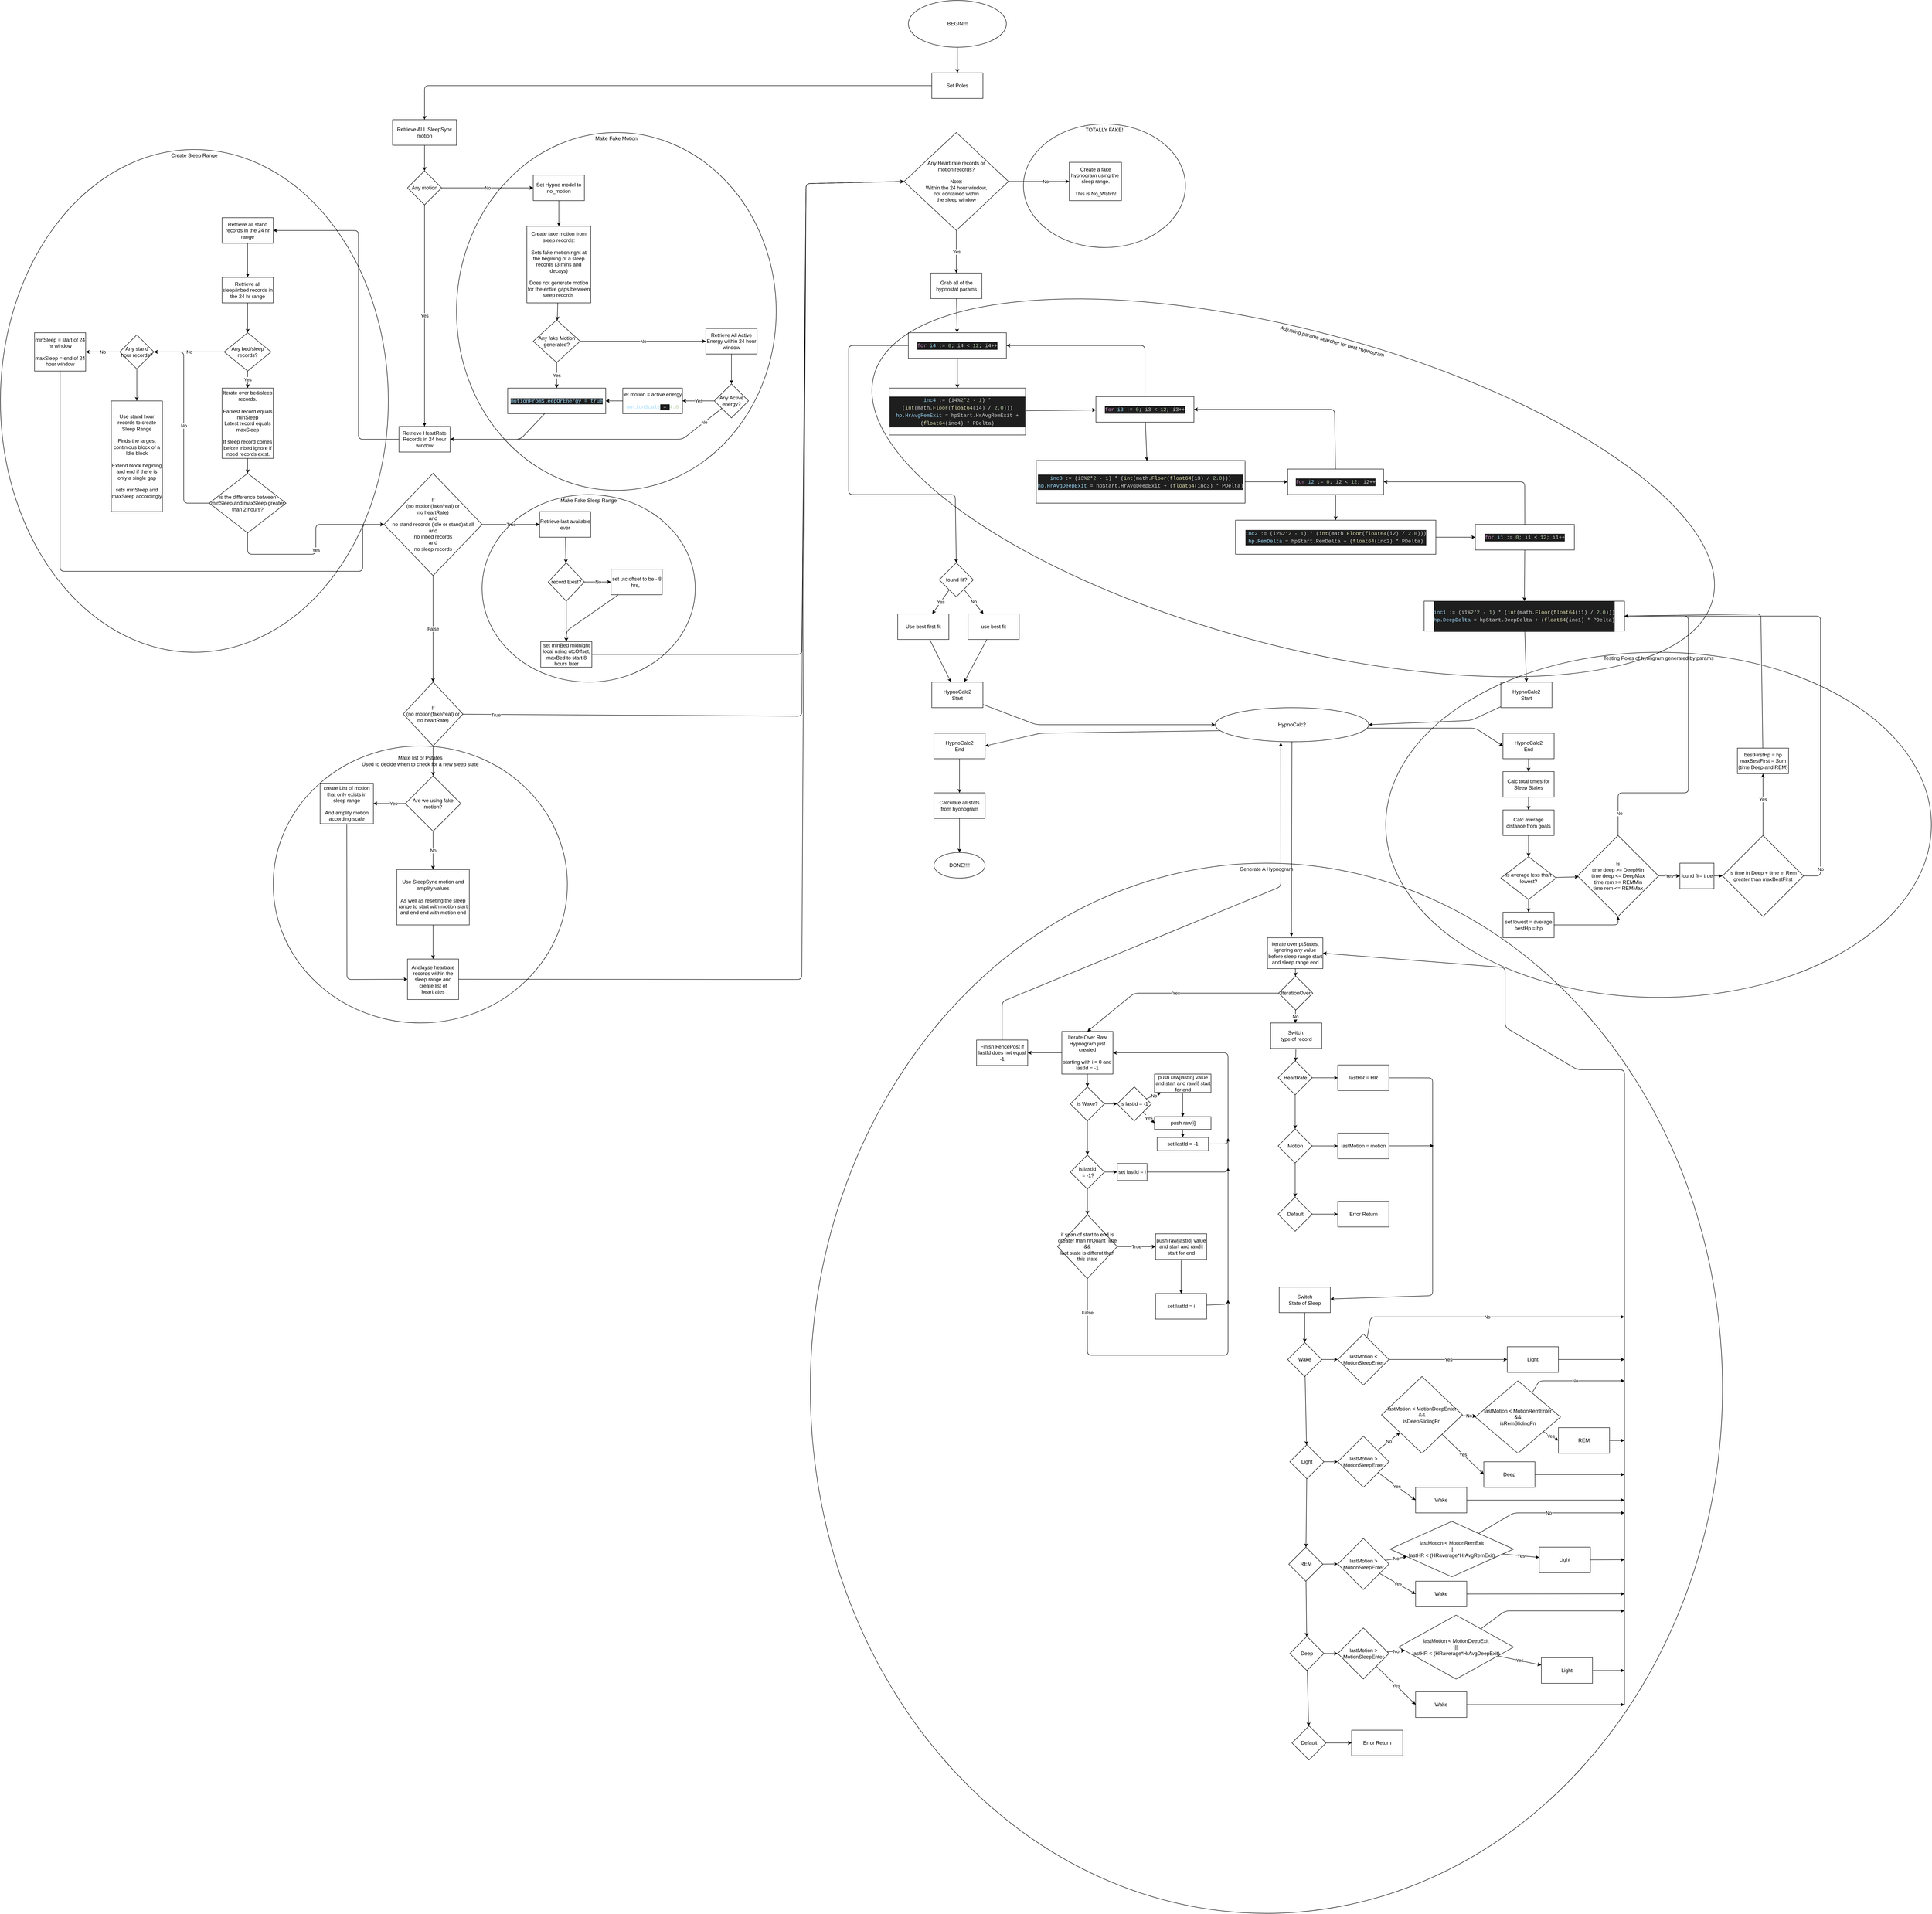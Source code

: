<mxfile>
    <diagram id="wJdvFxLL_oxtADGC-U4-" name="Page-1">
        <mxGraphModel dx="4162" dy="2543" grid="1" gridSize="10" guides="1" tooltips="1" connect="1" arrows="1" fold="1" page="1" pageScale="1" pageWidth="850" pageHeight="1100" math="0" shadow="0">
            <root>
                <mxCell id="0"/>
                <mxCell id="1" parent="0"/>
                <mxCell id="4" value="" style="edgeStyle=none;html=1;" parent="1" source="2" target="3" edge="1">
                    <mxGeometry relative="1" as="geometry"/>
                </mxCell>
                <mxCell id="2" value="Retrieve ALL SleepSync motion" style="whiteSpace=wrap;html=1;" parent="1" vertex="1">
                    <mxGeometry x="90" y="90" width="150" height="60" as="geometry"/>
                </mxCell>
                <mxCell id="6" value="No" style="edgeStyle=none;html=1;exitX=1;exitY=0.5;exitDx=0;exitDy=0;" parent="1" source="3" target="5" edge="1">
                    <mxGeometry relative="1" as="geometry">
                        <mxPoint x="260" y="250" as="sourcePoint"/>
                    </mxGeometry>
                </mxCell>
                <mxCell id="36" value="Yes" style="edgeStyle=none;html=1;" parent="1" source="3" target="35" edge="1">
                    <mxGeometry relative="1" as="geometry"/>
                </mxCell>
                <mxCell id="3" value="Any motion" style="rhombus;whiteSpace=wrap;html=1;" parent="1" vertex="1">
                    <mxGeometry x="125" y="210" width="80" height="80" as="geometry"/>
                </mxCell>
                <mxCell id="8" value="" style="edgeStyle=none;html=1;" parent="1" source="5" target="7" edge="1">
                    <mxGeometry relative="1" as="geometry"/>
                </mxCell>
                <mxCell id="5" value="Set Hypno model to no_motion" style="whiteSpace=wrap;html=1;" parent="1" vertex="1">
                    <mxGeometry x="420" y="220" width="120" height="60" as="geometry"/>
                </mxCell>
                <mxCell id="12" value="" style="edgeStyle=none;html=1;" parent="1" source="7" target="11" edge="1">
                    <mxGeometry relative="1" as="geometry"/>
                </mxCell>
                <mxCell id="7" value="Create fake motion from sleep records:&lt;br&gt;&lt;br&gt;Sets fake motion right at the begining of a sleep records (3 mins and decays)&lt;br&gt;&lt;br&gt;Does not generate motion for the entire gaps between sleep records&amp;nbsp;" style="whiteSpace=wrap;html=1;" parent="1" vertex="1">
                    <mxGeometry x="405" y="340" width="150" height="180" as="geometry"/>
                </mxCell>
                <mxCell id="14" value="Yes" style="edgeStyle=none;html=1;" parent="1" source="11" target="13" edge="1">
                    <mxGeometry relative="1" as="geometry"/>
                </mxCell>
                <mxCell id="21" value="No" style="edgeStyle=none;html=1;" parent="1" source="11" target="20" edge="1">
                    <mxGeometry relative="1" as="geometry"/>
                </mxCell>
                <mxCell id="11" value="Any fake Motion generated?" style="rhombus;whiteSpace=wrap;html=1;" parent="1" vertex="1">
                    <mxGeometry x="420" y="560" width="110" height="100" as="geometry"/>
                </mxCell>
                <mxCell id="19" value="" style="edgeStyle=none;html=1;entryX=1;entryY=0.5;entryDx=0;entryDy=0;" parent="1" source="13" target="35" edge="1">
                    <mxGeometry relative="1" as="geometry">
                        <mxPoint x="405" y="820" as="targetPoint"/>
                        <Array as="points">
                            <mxPoint x="390" y="840"/>
                        </Array>
                    </mxGeometry>
                </mxCell>
                <mxCell id="13" value="&lt;span style=&quot;color: rgb(156 , 220 , 254) ; background-color: rgb(30 , 30 , 30) ; font-family: &amp;#34;menlo&amp;#34; , &amp;#34;monaco&amp;#34; , &amp;#34;courier new&amp;#34; , monospace&quot;&gt;motionFromSleepOrEnergy = true&lt;/span&gt;" style="whiteSpace=wrap;html=1;" parent="1" vertex="1">
                    <mxGeometry x="360" y="720" width="230" height="60" as="geometry"/>
                </mxCell>
                <mxCell id="26" value="" style="edgeStyle=none;html=1;" parent="1" source="20" target="25" edge="1">
                    <mxGeometry relative="1" as="geometry"/>
                </mxCell>
                <mxCell id="20" value="Retrieve All Active Energy within 24 hour window" style="whiteSpace=wrap;html=1;" parent="1" vertex="1">
                    <mxGeometry x="825" y="580" width="120" height="60" as="geometry"/>
                </mxCell>
                <mxCell id="28" value="Yes" style="edgeStyle=none;html=1;entryX=1;entryY=0.5;entryDx=0;entryDy=0;" parent="1" source="25" target="386" edge="1">
                    <mxGeometry relative="1" as="geometry">
                        <mxPoint x="755" y="750" as="targetPoint"/>
                    </mxGeometry>
                </mxCell>
                <mxCell id="34" value="No" style="edgeStyle=none;html=1;entryX=1;entryY=0.5;entryDx=0;entryDy=0;" parent="1" source="25" target="35" edge="1">
                    <mxGeometry x="-0.841" relative="1" as="geometry">
                        <mxPoint x="270" y="870" as="targetPoint"/>
                        <Array as="points">
                            <mxPoint x="770" y="840"/>
                        </Array>
                        <mxPoint as="offset"/>
                    </mxGeometry>
                </mxCell>
                <mxCell id="25" value="Any Active energy?" style="rhombus;whiteSpace=wrap;html=1;" parent="1" vertex="1">
                    <mxGeometry x="845" y="710" width="80" height="80" as="geometry"/>
                </mxCell>
                <mxCell id="30" value="" style="edgeStyle=none;html=1;entryX=1;entryY=0.5;entryDx=0;entryDy=0;exitX=0;exitY=0.5;exitDx=0;exitDy=0;" parent="1" source="386" target="13" edge="1">
                    <mxGeometry relative="1" as="geometry">
                        <mxPoint x="555" y="830" as="targetPoint"/>
                        <mxPoint x="635" y="750" as="sourcePoint"/>
                    </mxGeometry>
                </mxCell>
                <mxCell id="39" value="" style="edgeStyle=none;html=1;" parent="1" source="35" target="38" edge="1">
                    <mxGeometry relative="1" as="geometry">
                        <Array as="points">
                            <mxPoint x="10" y="840"/>
                            <mxPoint x="10" y="350"/>
                        </Array>
                    </mxGeometry>
                </mxCell>
                <mxCell id="35" value="Retrieve HeartRate Records in 24 hour window" style="whiteSpace=wrap;html=1;" parent="1" vertex="1">
                    <mxGeometry x="105" y="810" width="120" height="60" as="geometry"/>
                </mxCell>
                <mxCell id="41" value="" style="edgeStyle=none;html=1;" parent="1" source="38" target="40" edge="1">
                    <mxGeometry relative="1" as="geometry"/>
                </mxCell>
                <mxCell id="38" value="Retrieve all stand records in the 24 hr range" style="whiteSpace=wrap;html=1;" parent="1" vertex="1">
                    <mxGeometry x="-310" y="320" width="120" height="60" as="geometry"/>
                </mxCell>
                <mxCell id="43" value="" style="edgeStyle=none;html=1;" parent="1" source="40" target="42" edge="1">
                    <mxGeometry relative="1" as="geometry"/>
                </mxCell>
                <mxCell id="40" value="Retrieve all sleep/inbed records in the 24 hr range" style="whiteSpace=wrap;html=1;" parent="1" vertex="1">
                    <mxGeometry x="-310" y="460" width="120" height="60" as="geometry"/>
                </mxCell>
                <mxCell id="45" value="Yes" style="edgeStyle=none;html=1;" parent="1" source="42" target="44" edge="1">
                    <mxGeometry relative="1" as="geometry"/>
                </mxCell>
                <mxCell id="48" value="No" style="edgeStyle=none;html=1;entryX=1;entryY=0.5;entryDx=0;entryDy=0;" parent="1" source="42" target="58" edge="1">
                    <mxGeometry relative="1" as="geometry">
                        <mxPoint x="-370" y="690" as="targetPoint"/>
                    </mxGeometry>
                </mxCell>
                <mxCell id="42" value="Any bed/sleep records?" style="rhombus;whiteSpace=wrap;html=1;" parent="1" vertex="1">
                    <mxGeometry x="-305" y="590" width="110" height="90" as="geometry"/>
                </mxCell>
                <mxCell id="52" value="" style="edgeStyle=none;html=1;" parent="1" source="44" target="51" edge="1">
                    <mxGeometry relative="1" as="geometry"/>
                </mxCell>
                <mxCell id="44" value="Iterate over bed/sleep records.&lt;br&gt;&lt;br&gt;Earliest record equals minSleep&lt;br&gt;Latest record equals maxSleep&lt;br&gt;&lt;br&gt;If sleep record comes before inbed ignore if inbed records exist." style="whiteSpace=wrap;html=1;" parent="1" vertex="1">
                    <mxGeometry x="-310" y="720" width="120" height="165" as="geometry"/>
                </mxCell>
                <mxCell id="70" value="" style="edgeStyle=none;html=1;entryX=0;entryY=0.5;entryDx=0;entryDy=0;" parent="1" source="47" target="73" edge="1">
                    <mxGeometry relative="1" as="geometry">
                        <mxPoint x="105" y="1040" as="targetPoint"/>
                        <Array as="points">
                            <mxPoint x="-690" y="1150"/>
                            <mxPoint x="20" y="1150"/>
                            <mxPoint x="20" y="1040"/>
                        </Array>
                    </mxGeometry>
                </mxCell>
                <mxCell id="47" value="minSleep = start of 24 hr window&lt;br&gt;&lt;br&gt;maxSleep = end of 24 hour window" style="whiteSpace=wrap;html=1;" parent="1" vertex="1">
                    <mxGeometry x="-750" y="590" width="120" height="90" as="geometry"/>
                </mxCell>
                <mxCell id="49" value="Use stand hour records to create Sleep Range&lt;br&gt;&lt;br&gt;Finds the largest continious block of a Idle block&lt;br&gt;&lt;br&gt;Extend block begining and end if there is only a single gap&lt;br&gt;&lt;br&gt;sets minSleep and maxSleep accordingly" style="whiteSpace=wrap;html=1;" parent="1" vertex="1">
                    <mxGeometry x="-570" y="750" width="120" height="260" as="geometry"/>
                </mxCell>
                <mxCell id="54" value="Yes" style="edgeStyle=none;html=1;entryX=0;entryY=0.5;entryDx=0;entryDy=0;" parent="1" source="51" target="73" edge="1">
                    <mxGeometry relative="1" as="geometry">
                        <mxPoint x="105" y="1040" as="targetPoint"/>
                        <Array as="points">
                            <mxPoint x="-250" y="1110"/>
                            <mxPoint x="-90" y="1110"/>
                            <mxPoint x="-90" y="1040"/>
                        </Array>
                    </mxGeometry>
                </mxCell>
                <mxCell id="62" value="No" style="edgeStyle=none;html=1;entryX=1;entryY=0.5;entryDx=0;entryDy=0;" parent="1" source="51" target="58" edge="1">
                    <mxGeometry relative="1" as="geometry">
                        <mxPoint x="-450" y="990" as="targetPoint"/>
                        <Array as="points">
                            <mxPoint x="-400" y="990"/>
                            <mxPoint x="-400" y="635"/>
                        </Array>
                    </mxGeometry>
                </mxCell>
                <mxCell id="51" value="is the difference between minSleep and maxSleep greater than 2 hours?" style="rhombus;whiteSpace=wrap;html=1;" parent="1" vertex="1">
                    <mxGeometry x="-340" y="920" width="180" height="140" as="geometry"/>
                </mxCell>
                <mxCell id="66" value="No" style="edgeStyle=none;html=1;" parent="1" source="58" target="47" edge="1">
                    <mxGeometry relative="1" as="geometry"/>
                </mxCell>
                <mxCell id="68" value="" style="edgeStyle=none;html=1;entryX=0.5;entryY=0;entryDx=0;entryDy=0;" parent="1" source="58" target="49" edge="1">
                    <mxGeometry relative="1" as="geometry">
                        <mxPoint x="-510" y="765" as="targetPoint"/>
                    </mxGeometry>
                </mxCell>
                <mxCell id="58" value="Any stand hour records?" style="rhombus;whiteSpace=wrap;html=1;" parent="1" vertex="1">
                    <mxGeometry x="-550" y="595" width="80" height="80" as="geometry"/>
                </mxCell>
                <mxCell id="75" value="True" style="edgeStyle=none;html=1;" parent="1" source="73" target="74" edge="1">
                    <mxGeometry relative="1" as="geometry"/>
                </mxCell>
                <mxCell id="90" value="False" style="edgeStyle=none;html=1;" parent="1" source="73" target="89" edge="1">
                    <mxGeometry relative="1" as="geometry"/>
                </mxCell>
                <mxCell id="73" value="If&lt;br&gt;(no motion(fake/real) or &lt;br&gt;no heartRate)&lt;br&gt;and&lt;br&gt;no stand records (idle or stand)at all&lt;br&gt;and&lt;br&gt;no inbed records&lt;br&gt;and&lt;br&gt;no sleep records" style="rhombus;whiteSpace=wrap;html=1;" parent="1" vertex="1">
                    <mxGeometry x="70" y="920" width="230" height="240" as="geometry"/>
                </mxCell>
                <mxCell id="77" value="" style="edgeStyle=none;html=1;" parent="1" source="74" target="76" edge="1">
                    <mxGeometry relative="1" as="geometry"/>
                </mxCell>
                <mxCell id="74" value="Retrieve last available ever" style="whiteSpace=wrap;html=1;" parent="1" vertex="1">
                    <mxGeometry x="435" y="1010" width="120" height="60" as="geometry"/>
                </mxCell>
                <mxCell id="79" value="No" style="edgeStyle=none;html=1;" parent="1" source="76" target="78" edge="1">
                    <mxGeometry relative="1" as="geometry"/>
                </mxCell>
                <mxCell id="81" value="" style="edgeStyle=none;html=1;" parent="1" source="76" target="80" edge="1">
                    <mxGeometry relative="1" as="geometry"/>
                </mxCell>
                <mxCell id="76" value="record Exist?" style="rhombus;whiteSpace=wrap;html=1;" parent="1" vertex="1">
                    <mxGeometry x="455" y="1130" width="85" height="90" as="geometry"/>
                </mxCell>
                <mxCell id="83" value="" style="edgeStyle=none;html=1;entryX=0.5;entryY=0;entryDx=0;entryDy=0;" parent="1" source="78" target="80" edge="1">
                    <mxGeometry relative="1" as="geometry">
                        <mxPoint x="662.5" y="1285" as="targetPoint"/>
                        <Array as="points">
                            <mxPoint x="498" y="1290"/>
                        </Array>
                    </mxGeometry>
                </mxCell>
                <mxCell id="78" value="set utc offset to be - 8 hrs,&amp;nbsp;&amp;nbsp;" style="whiteSpace=wrap;html=1;" parent="1" vertex="1">
                    <mxGeometry x="602.5" y="1145" width="120" height="60" as="geometry"/>
                </mxCell>
                <mxCell id="85" value="" style="edgeStyle=none;html=1;entryX=0;entryY=0.5;entryDx=0;entryDy=0;" parent="1" source="80" target="109" edge="1">
                    <mxGeometry relative="1" as="geometry">
                        <mxPoint x="1420" y="240" as="targetPoint"/>
                        <Array as="points">
                            <mxPoint x="1050" y="1345"/>
                            <mxPoint x="1060" y="240"/>
                        </Array>
                    </mxGeometry>
                </mxCell>
                <mxCell id="80" value="set minBed midnight local using utcOffset, maxBed to start 8 hours later" style="whiteSpace=wrap;html=1;" parent="1" vertex="1">
                    <mxGeometry x="437.5" y="1315" width="120" height="60" as="geometry"/>
                </mxCell>
                <mxCell id="92" value="" style="edgeStyle=none;html=1;entryX=0;entryY=0.5;entryDx=0;entryDy=0;" parent="1" source="89" target="109" edge="1">
                    <mxGeometry relative="1" as="geometry">
                        <mxPoint x="1420" y="240" as="targetPoint"/>
                        <Array as="points">
                            <mxPoint x="1050" y="1490"/>
                            <mxPoint x="1060" y="240"/>
                        </Array>
                    </mxGeometry>
                </mxCell>
                <mxCell id="93" value="True" style="edgeLabel;html=1;align=center;verticalAlign=middle;resizable=0;points=[];" parent="92" vertex="1" connectable="0">
                    <mxGeometry x="-0.932" y="-1" relative="1" as="geometry">
                        <mxPoint as="offset"/>
                    </mxGeometry>
                </mxCell>
                <mxCell id="97" value="" style="edgeStyle=none;html=1;" parent="1" source="89" target="96" edge="1">
                    <mxGeometry relative="1" as="geometry"/>
                </mxCell>
                <mxCell id="89" value="&lt;span&gt;If&lt;/span&gt;&lt;br&gt;&lt;span&gt;(no motion(fake/real) or&lt;/span&gt;&lt;br&gt;&lt;span&gt;no heartRate)&lt;/span&gt;" style="rhombus;whiteSpace=wrap;html=1;" parent="1" vertex="1">
                    <mxGeometry x="115" y="1410" width="140" height="150" as="geometry"/>
                </mxCell>
                <mxCell id="99" value="" style="edgeStyle=none;html=1;" parent="1" source="96" target="98" edge="1">
                    <mxGeometry relative="1" as="geometry"/>
                </mxCell>
                <mxCell id="100" value="Yes" style="edgeLabel;html=1;align=center;verticalAlign=middle;resizable=0;points=[];" parent="99" vertex="1" connectable="0">
                    <mxGeometry x="-0.242" relative="1" as="geometry">
                        <mxPoint as="offset"/>
                    </mxGeometry>
                </mxCell>
                <mxCell id="102" value="No" style="edgeStyle=none;html=1;" parent="1" source="96" target="101" edge="1">
                    <mxGeometry relative="1" as="geometry"/>
                </mxCell>
                <mxCell id="96" value="Are we using fake motion?" style="rhombus;whiteSpace=wrap;html=1;" parent="1" vertex="1">
                    <mxGeometry x="120" y="1630" width="130" height="130" as="geometry"/>
                </mxCell>
                <mxCell id="106" value="" style="edgeStyle=none;html=1;entryX=0;entryY=0.5;entryDx=0;entryDy=0;" parent="1" source="98" target="103" edge="1">
                    <mxGeometry relative="1" as="geometry">
                        <mxPoint x="-17.5" y="1840" as="targetPoint"/>
                        <Array as="points">
                            <mxPoint x="-17" y="2108"/>
                        </Array>
                    </mxGeometry>
                </mxCell>
                <mxCell id="98" value="create List of motion that only exists in sleep range&lt;br&gt;&lt;br&gt;And amplify motion according scale" style="whiteSpace=wrap;html=1;" parent="1" vertex="1">
                    <mxGeometry x="-80" y="1647.5" width="125" height="95" as="geometry"/>
                </mxCell>
                <mxCell id="104" value="" style="edgeStyle=none;html=1;" parent="1" source="101" target="103" edge="1">
                    <mxGeometry relative="1" as="geometry"/>
                </mxCell>
                <mxCell id="101" value="Use SleepSync motion and amplify values&lt;br&gt;&lt;br&gt;As well as reseting the sleep range to start with motion start and end end with motion end" style="whiteSpace=wrap;html=1;" parent="1" vertex="1">
                    <mxGeometry x="100" y="1850" width="170" height="130" as="geometry"/>
                </mxCell>
                <mxCell id="108" value="" style="edgeStyle=none;html=1;entryX=0;entryY=0.5;entryDx=0;entryDy=0;" parent="1" source="103" target="109" edge="1">
                    <mxGeometry relative="1" as="geometry">
                        <mxPoint x="1420" y="240" as="targetPoint"/>
                        <Array as="points">
                            <mxPoint x="1050" y="2108"/>
                            <mxPoint x="1060" y="240"/>
                        </Array>
                    </mxGeometry>
                </mxCell>
                <mxCell id="103" value="Analayse heartrate records within the sleep range and create list of heartrates" style="whiteSpace=wrap;html=1;" parent="1" vertex="1">
                    <mxGeometry x="125" y="2060" width="120" height="95" as="geometry"/>
                </mxCell>
                <mxCell id="111" value="" style="edgeStyle=none;html=1;" parent="1" source="109" target="110" edge="1">
                    <mxGeometry relative="1" as="geometry"/>
                </mxCell>
                <mxCell id="112" value="No" style="edgeLabel;html=1;align=center;verticalAlign=middle;resizable=0;points=[];" parent="111" vertex="1" connectable="0">
                    <mxGeometry x="0.221" relative="1" as="geometry">
                        <mxPoint as="offset"/>
                    </mxGeometry>
                </mxCell>
                <mxCell id="114" value="Yes" style="edgeStyle=none;html=1;" parent="1" source="109" target="113" edge="1">
                    <mxGeometry relative="1" as="geometry"/>
                </mxCell>
                <mxCell id="109" value="Any Heart rate records or&lt;br&gt;motion records?&lt;br&gt;&lt;br&gt;Note: &lt;br&gt;Within the 24 hour window,&lt;br&gt;not contained within&lt;br&gt;the sleep window" style="rhombus;whiteSpace=wrap;html=1;" parent="1" vertex="1">
                    <mxGeometry x="1290" y="120" width="245" height="230" as="geometry"/>
                </mxCell>
                <mxCell id="110" value="Create a fake hypnogram using the&amp;nbsp; sleep range.&lt;br&gt;&lt;br&gt;This is No_Watch!" style="whiteSpace=wrap;html=1;" parent="1" vertex="1">
                    <mxGeometry x="1677.5" y="190" width="122.5" height="90" as="geometry"/>
                </mxCell>
                <mxCell id="116" value="" style="edgeStyle=none;html=1;" parent="1" source="113" target="115" edge="1">
                    <mxGeometry relative="1" as="geometry"/>
                </mxCell>
                <mxCell id="113" value="Grab all of the hypnostat params" style="whiteSpace=wrap;html=1;" parent="1" vertex="1">
                    <mxGeometry x="1352.5" y="450" width="120" height="60" as="geometry"/>
                </mxCell>
                <mxCell id="121" value="" style="edgeStyle=none;html=1;" parent="1" source="115" target="120" edge="1">
                    <mxGeometry relative="1" as="geometry"/>
                </mxCell>
                <mxCell id="146" value="" style="edgeStyle=none;html=1;entryX=0.5;entryY=0;entryDx=0;entryDy=0;" parent="1" source="115" target="147" edge="1">
                    <mxGeometry relative="1" as="geometry">
                        <mxPoint x="1410" y="1090" as="targetPoint"/>
                        <Array as="points">
                            <mxPoint x="1160" y="620"/>
                            <mxPoint x="1160" y="970"/>
                            <mxPoint x="1410" y="970"/>
                        </Array>
                    </mxGeometry>
                </mxCell>
                <mxCell id="115" value="&lt;div style=&quot;color: rgb(212 , 212 , 212) ; background-color: rgb(30 , 30 , 30) ; font-family: &amp;#34;menlo&amp;#34; , &amp;#34;monaco&amp;#34; , &amp;#34;courier new&amp;#34; , monospace ; line-height: 18px&quot;&gt;&lt;span style=&quot;color: #c586c0&quot;&gt;for&lt;/span&gt; &lt;span style=&quot;color: #9cdcfe&quot;&gt;i4&lt;/span&gt; := &lt;span style=&quot;color: #b5cea8&quot;&gt;0&lt;/span&gt;; i4 &amp;lt; &lt;span style=&quot;color: #b5cea8&quot;&gt;12&lt;/span&gt;; i4++&lt;/div&gt;" style="whiteSpace=wrap;html=1;" parent="1" vertex="1">
                    <mxGeometry x="1300" y="590" width="230" height="60" as="geometry"/>
                </mxCell>
                <mxCell id="126" value="" style="edgeStyle=none;html=1;entryX=1;entryY=0.5;entryDx=0;entryDy=0;" parent="1" source="117" target="115" edge="1">
                    <mxGeometry relative="1" as="geometry">
                        <mxPoint x="1775" y="660" as="targetPoint"/>
                        <Array as="points">
                            <mxPoint x="1855" y="620"/>
                        </Array>
                    </mxGeometry>
                </mxCell>
                <mxCell id="128" value="" style="edgeStyle=none;html=1;entryX=0.53;entryY=0.008;entryDx=0;entryDy=0;entryPerimeter=0;" parent="1" source="117" target="127" edge="1">
                    <mxGeometry relative="1" as="geometry">
                        <mxPoint x="1855" y="870" as="targetPoint"/>
                    </mxGeometry>
                </mxCell>
                <mxCell id="117" value="&lt;div style=&quot;color: rgb(212 , 212 , 212) ; background-color: rgb(30 , 30 , 30) ; font-family: &amp;#34;menlo&amp;#34; , &amp;#34;monaco&amp;#34; , &amp;#34;courier new&amp;#34; , monospace ; line-height: 18px&quot;&gt;&lt;div style=&quot;font-family: &amp;#34;menlo&amp;#34; , &amp;#34;monaco&amp;#34; , &amp;#34;courier new&amp;#34; , monospace ; line-height: 18px&quot;&gt;&lt;span style=&quot;color: #c586c0&quot;&gt;for&lt;/span&gt; &lt;span style=&quot;color: #9cdcfe&quot;&gt;i3&lt;/span&gt; := &lt;span style=&quot;color: #b5cea8&quot;&gt;0&lt;/span&gt;; i3 &amp;lt; &lt;span style=&quot;color: #b5cea8&quot;&gt;12&lt;/span&gt;; i3++&lt;/div&gt;&lt;/div&gt;" style="whiteSpace=wrap;html=1;" parent="1" vertex="1">
                    <mxGeometry x="1740" y="740" width="230" height="60" as="geometry"/>
                </mxCell>
                <mxCell id="122" value="" style="edgeStyle=none;html=1;" parent="1" source="120" target="117" edge="1">
                    <mxGeometry relative="1" as="geometry"/>
                </mxCell>
                <mxCell id="120" value="&lt;meta charset=&quot;utf-8&quot;&gt;&lt;div style=&quot;color: rgb(212, 212, 212); background-color: rgb(30, 30, 30); font-family: menlo, monaco, &amp;quot;courier new&amp;quot;, monospace; font-weight: normal; font-size: 12px; line-height: 18px;&quot;&gt;&lt;div&gt;&lt;span style=&quot;color: #9cdcfe&quot;&gt;inc4&lt;/span&gt;&lt;span style=&quot;color: #d4d4d4&quot;&gt; := (i4%&lt;/span&gt;&lt;span style=&quot;color: #b5cea8&quot;&gt;2&lt;/span&gt;&lt;span style=&quot;color: #d4d4d4&quot;&gt;*&lt;/span&gt;&lt;span style=&quot;color: #b5cea8&quot;&gt;2&lt;/span&gt;&lt;span style=&quot;color: #d4d4d4&quot;&gt; - &lt;/span&gt;&lt;span style=&quot;color: #b5cea8&quot;&gt;1&lt;/span&gt;&lt;span style=&quot;color: #d4d4d4&quot;&gt;) * (&lt;/span&gt;&lt;span style=&quot;color: #dcdcaa&quot;&gt;int&lt;/span&gt;&lt;span style=&quot;color: #d4d4d4&quot;&gt;(math.&lt;/span&gt;&lt;span style=&quot;color: #dcdcaa&quot;&gt;Floor&lt;/span&gt;&lt;span style=&quot;color: #d4d4d4&quot;&gt;(&lt;/span&gt;&lt;span style=&quot;color: #dcdcaa&quot;&gt;float64&lt;/span&gt;&lt;span style=&quot;color: #d4d4d4&quot;&gt;(i4) / &lt;/span&gt;&lt;span style=&quot;color: #b5cea8&quot;&gt;2.0&lt;/span&gt;&lt;span style=&quot;color: #d4d4d4&quot;&gt;)))&lt;/span&gt;&lt;/div&gt;&lt;div&gt;&lt;span style=&quot;color: #d4d4d4&quot;&gt;            &lt;/span&gt;&lt;span style=&quot;color: #9cdcfe&quot;&gt;hp.HrAvgRemExit&lt;/span&gt;&lt;span style=&quot;color: #d4d4d4&quot;&gt; = hpStart.HrAvgRemExit + (&lt;/span&gt;&lt;span style=&quot;color: #dcdcaa&quot;&gt;float64&lt;/span&gt;&lt;span style=&quot;color: #d4d4d4&quot;&gt;(inc4) * PDelta)&lt;/span&gt;&lt;/div&gt;&lt;/div&gt;" style="whiteSpace=wrap;html=1;" parent="1" vertex="1">
                    <mxGeometry x="1255" y="720" width="320" height="110" as="geometry"/>
                </mxCell>
                <mxCell id="130" value="" style="edgeStyle=none;html=1;exitX=1;exitY=0.5;exitDx=0;exitDy=0;" parent="1" source="127" target="129" edge="1">
                    <mxGeometry relative="1" as="geometry">
                        <mxPoint x="2050" y="920" as="sourcePoint"/>
                    </mxGeometry>
                </mxCell>
                <mxCell id="127" value="&lt;div style=&quot;color: rgb(212 , 212 , 212) ; background-color: rgb(30 , 30 , 30) ; font-family: &amp;#34;menlo&amp;#34; , &amp;#34;monaco&amp;#34; , &amp;#34;courier new&amp;#34; , monospace ; line-height: 18px&quot;&gt;&lt;div&gt;&lt;span style=&quot;color: #9cdcfe&quot;&gt;inc3&lt;/span&gt; := (i3%&lt;span style=&quot;color: #b5cea8&quot;&gt;2&lt;/span&gt;*&lt;span style=&quot;color: #b5cea8&quot;&gt;2&lt;/span&gt; - &lt;span style=&quot;color: #b5cea8&quot;&gt;1&lt;/span&gt;) * (&lt;span style=&quot;color: #dcdcaa&quot;&gt;int&lt;/span&gt;(math.&lt;span style=&quot;color: #dcdcaa&quot;&gt;Floor&lt;/span&gt;(&lt;span style=&quot;color: #dcdcaa&quot;&gt;float64&lt;/span&gt;(i3) / &lt;span style=&quot;color: #b5cea8&quot;&gt;2.0&lt;/span&gt;)))&lt;/div&gt;&lt;div&gt;                &lt;span style=&quot;color: #9cdcfe&quot;&gt;hp.HrAvgDeepExit&lt;/span&gt; = hpStart.HrAvgDeepExit + (&lt;span style=&quot;color: #dcdcaa&quot;&gt;float64&lt;/span&gt;(inc3) * PDelta)&lt;/div&gt;&lt;/div&gt;" style="whiteSpace=wrap;html=1;" parent="1" vertex="1">
                    <mxGeometry x="1600" y="890" width="490" height="100" as="geometry"/>
                </mxCell>
                <mxCell id="132" value="" style="edgeStyle=none;html=1;entryX=1;entryY=0.5;entryDx=0;entryDy=0;" parent="1" source="129" target="117" edge="1">
                    <mxGeometry relative="1" as="geometry">
                        <mxPoint x="2272.5" y="810" as="targetPoint"/>
                        <Array as="points">
                            <mxPoint x="2300" y="770"/>
                        </Array>
                    </mxGeometry>
                </mxCell>
                <mxCell id="134" value="" style="edgeStyle=none;html=1;" parent="1" source="129" target="133" edge="1">
                    <mxGeometry relative="1" as="geometry"/>
                </mxCell>
                <mxCell id="129" value="&lt;div style=&quot;color: rgb(212 , 212 , 212) ; background-color: rgb(30 , 30 , 30) ; font-family: &amp;#34;menlo&amp;#34; , &amp;#34;monaco&amp;#34; , &amp;#34;courier new&amp;#34; , monospace ; line-height: 18px&quot;&gt;&lt;span style=&quot;color: #c586c0&quot;&gt;for&lt;/span&gt; &lt;span style=&quot;color: #9cdcfe&quot;&gt;i2&lt;/span&gt; := &lt;span style=&quot;color: #b5cea8&quot;&gt;0&lt;/span&gt;; i2 &amp;lt; &lt;span style=&quot;color: #b5cea8&quot;&gt;12&lt;/span&gt;; i2++&lt;/div&gt;" style="whiteSpace=wrap;html=1;" parent="1" vertex="1">
                    <mxGeometry x="2190" y="910" width="225" height="60" as="geometry"/>
                </mxCell>
                <mxCell id="136" value="" style="edgeStyle=none;html=1;" parent="1" source="133" target="135" edge="1">
                    <mxGeometry relative="1" as="geometry"/>
                </mxCell>
                <mxCell id="133" value="&lt;div style=&quot;color: rgb(212 , 212 , 212) ; background-color: rgb(30 , 30 , 30) ; font-family: &amp;#34;menlo&amp;#34; , &amp;#34;monaco&amp;#34; , &amp;#34;courier new&amp;#34; , monospace ; line-height: 18px&quot;&gt;&lt;div&gt;&lt;span style=&quot;color: #9cdcfe&quot;&gt;inc2&lt;/span&gt; := (i2%&lt;span style=&quot;color: #b5cea8&quot;&gt;2&lt;/span&gt;*&lt;span style=&quot;color: #b5cea8&quot;&gt;2&lt;/span&gt; - &lt;span style=&quot;color: #b5cea8&quot;&gt;1&lt;/span&gt;) * (&lt;span style=&quot;color: #dcdcaa&quot;&gt;int&lt;/span&gt;(math.&lt;span style=&quot;color: #dcdcaa&quot;&gt;Floor&lt;/span&gt;(&lt;span style=&quot;color: #dcdcaa&quot;&gt;float64&lt;/span&gt;(i2) / &lt;span style=&quot;color: #b5cea8&quot;&gt;2.0&lt;/span&gt;)))&lt;/div&gt;&lt;div&gt;                    &lt;span style=&quot;color: #9cdcfe&quot;&gt;hp.RemDelta&lt;/span&gt; = hpStart.RemDelta + (&lt;span style=&quot;color: #dcdcaa&quot;&gt;float64&lt;/span&gt;(inc2) * PDelta)&lt;/div&gt;&lt;/div&gt;" style="whiteSpace=wrap;html=1;" parent="1" vertex="1">
                    <mxGeometry x="2067.5" y="1030" width="470" height="80" as="geometry"/>
                </mxCell>
                <mxCell id="138" value="" style="edgeStyle=none;html=1;entryX=1;entryY=0.5;entryDx=0;entryDy=0;" parent="1" source="135" target="129" edge="1">
                    <mxGeometry relative="1" as="geometry">
                        <mxPoint x="2746.25" y="960" as="targetPoint"/>
                        <Array as="points">
                            <mxPoint x="2746" y="940"/>
                        </Array>
                    </mxGeometry>
                </mxCell>
                <mxCell id="140" value="" style="edgeStyle=none;html=1;" parent="1" source="135" target="139" edge="1">
                    <mxGeometry relative="1" as="geometry"/>
                </mxCell>
                <mxCell id="135" value="&lt;div style=&quot;color: rgb(212 , 212 , 212) ; background-color: rgb(30 , 30 , 30) ; font-family: &amp;#34;menlo&amp;#34; , &amp;#34;monaco&amp;#34; , &amp;#34;courier new&amp;#34; , monospace ; line-height: 18px&quot;&gt;&lt;span style=&quot;color: #c586c0&quot;&gt;for&lt;/span&gt; &lt;span style=&quot;color: #9cdcfe&quot;&gt;i1&lt;/span&gt; := &lt;span style=&quot;color: #b5cea8&quot;&gt;0&lt;/span&gt;; i1 &amp;lt; &lt;span style=&quot;color: #b5cea8&quot;&gt;12&lt;/span&gt;; i1++&lt;/div&gt;" style="whiteSpace=wrap;html=1;" parent="1" vertex="1">
                    <mxGeometry x="2630" y="1040" width="232.5" height="60" as="geometry"/>
                </mxCell>
                <mxCell id="330" value="" style="edgeStyle=none;html=1;entryX=0.5;entryY=0;entryDx=0;entryDy=0;" parent="1" source="139" target="327" edge="1">
                    <mxGeometry relative="1" as="geometry">
                        <mxPoint x="2745" y="1375" as="targetPoint"/>
                    </mxGeometry>
                </mxCell>
                <mxCell id="139" value="&lt;div style=&quot;color: rgb(212 , 212 , 212) ; background-color: rgb(30 , 30 , 30) ; font-family: &amp;quot;menlo&amp;quot; , &amp;quot;monaco&amp;quot; , &amp;quot;courier new&amp;quot; , monospace ; line-height: 18px&quot;&gt;&lt;div&gt;&lt;br&gt;&lt;/div&gt;&lt;div&gt;                        &lt;span style=&quot;color: #9cdcfe&quot;&gt;inc1&lt;/span&gt; := (i1%&lt;span style=&quot;color: #b5cea8&quot;&gt;2&lt;/span&gt;*&lt;span style=&quot;color: #b5cea8&quot;&gt;2&lt;/span&gt; - &lt;span style=&quot;color: #b5cea8&quot;&gt;1&lt;/span&gt;) * (&lt;span style=&quot;color: #dcdcaa&quot;&gt;int&lt;/span&gt;(math.&lt;span style=&quot;color: #dcdcaa&quot;&gt;Floor&lt;/span&gt;(&lt;span style=&quot;color: #dcdcaa&quot;&gt;float64&lt;/span&gt;(i1) / &lt;span style=&quot;color: #b5cea8&quot;&gt;2.0&lt;/span&gt;)))&lt;/div&gt;&lt;div&gt;                        &lt;span style=&quot;color: #9cdcfe&quot;&gt;hp.DeepDelta&lt;/span&gt; = hpStart.DeepDelta + (&lt;span style=&quot;color: #dcdcaa&quot;&gt;float64&lt;/span&gt;(inc1) * PDelta)&lt;/div&gt;&lt;div&gt;&lt;br&gt;&lt;/div&gt;&lt;/div&gt;" style="whiteSpace=wrap;html=1;align=center;" parent="1" vertex="1">
                    <mxGeometry x="2510" y="1220" width="470" height="70" as="geometry"/>
                </mxCell>
                <mxCell id="149" value="Yes" style="edgeStyle=none;html=1;" parent="1" source="147" target="148" edge="1">
                    <mxGeometry relative="1" as="geometry"/>
                </mxCell>
                <mxCell id="151" value="No" style="edgeStyle=none;html=1;" parent="1" source="147" target="150" edge="1">
                    <mxGeometry relative="1" as="geometry"/>
                </mxCell>
                <mxCell id="147" value="found fit?" style="rhombus;whiteSpace=wrap;html=1;" parent="1" vertex="1">
                    <mxGeometry x="1372.5" y="1130" width="80" height="80" as="geometry"/>
                </mxCell>
                <mxCell id="153" value="" style="edgeStyle=none;html=1;" parent="1" source="148" target="152" edge="1">
                    <mxGeometry relative="1" as="geometry"/>
                </mxCell>
                <mxCell id="148" value="Use best first fit" style="whiteSpace=wrap;html=1;" parent="1" vertex="1">
                    <mxGeometry x="1275" y="1250" width="120" height="60" as="geometry"/>
                </mxCell>
                <mxCell id="154" value="" style="edgeStyle=none;html=1;" parent="1" source="150" target="152" edge="1">
                    <mxGeometry relative="1" as="geometry"/>
                </mxCell>
                <mxCell id="150" value="use best fit" style="whiteSpace=wrap;html=1;" parent="1" vertex="1">
                    <mxGeometry x="1440" y="1250" width="120" height="60" as="geometry"/>
                </mxCell>
                <mxCell id="318" style="edgeStyle=none;html=1;" parent="1" source="152" target="317" edge="1">
                    <mxGeometry relative="1" as="geometry">
                        <Array as="points">
                            <mxPoint x="1600" y="1510"/>
                        </Array>
                    </mxGeometry>
                </mxCell>
                <mxCell id="152" value="HypnoCalc2&lt;br&gt;Start" style="whiteSpace=wrap;html=1;" parent="1" vertex="1">
                    <mxGeometry x="1355" y="1410" width="120" height="60" as="geometry"/>
                </mxCell>
                <mxCell id="272" value="" style="edgeStyle=none;html=1;" parent="1" source="155" target="271" edge="1">
                    <mxGeometry relative="1" as="geometry"/>
                </mxCell>
                <mxCell id="155" value="iterate over ptStates,&lt;br&gt;ignoring any value before sleep range start and sleep range end" style="whiteSpace=wrap;html=1;" parent="1" vertex="1">
                    <mxGeometry x="2142.5" y="2010" width="130" height="72.5" as="geometry"/>
                </mxCell>
                <mxCell id="160" value="" style="edgeStyle=none;html=1;" parent="1" source="157" target="159" edge="1">
                    <mxGeometry relative="1" as="geometry"/>
                </mxCell>
                <mxCell id="157" value="Switch:&lt;br&gt;type of record" style="whiteSpace=wrap;html=1;" parent="1" vertex="1">
                    <mxGeometry x="2150" y="2210" width="120" height="60" as="geometry"/>
                </mxCell>
                <mxCell id="162" value="" style="edgeStyle=none;html=1;" parent="1" source="159" target="161" edge="1">
                    <mxGeometry relative="1" as="geometry"/>
                </mxCell>
                <mxCell id="164" value="" style="edgeStyle=none;html=1;" parent="1" source="159" target="163" edge="1">
                    <mxGeometry relative="1" as="geometry"/>
                </mxCell>
                <mxCell id="159" value="HeartRate" style="rhombus;whiteSpace=wrap;html=1;" parent="1" vertex="1">
                    <mxGeometry x="2167.5" y="2298.75" width="80" height="80" as="geometry"/>
                </mxCell>
                <mxCell id="166" value="" style="edgeStyle=none;html=1;" parent="1" source="161" target="165" edge="1">
                    <mxGeometry relative="1" as="geometry"/>
                </mxCell>
                <mxCell id="168" value="" style="edgeStyle=none;html=1;" parent="1" source="161" target="167" edge="1">
                    <mxGeometry relative="1" as="geometry"/>
                </mxCell>
                <mxCell id="161" value="Motion" style="rhombus;whiteSpace=wrap;html=1;" parent="1" vertex="1">
                    <mxGeometry x="2167.5" y="2458.75" width="80" height="80" as="geometry"/>
                </mxCell>
                <mxCell id="172" value="" style="edgeStyle=none;html=1;" parent="1" source="163" target="171" edge="1">
                    <mxGeometry relative="1" as="geometry">
                        <Array as="points">
                            <mxPoint x="2530" y="2339"/>
                            <mxPoint x="2530" y="2850"/>
                        </Array>
                    </mxGeometry>
                </mxCell>
                <mxCell id="163" value="lastHR = HR" style="whiteSpace=wrap;html=1;" parent="1" vertex="1">
                    <mxGeometry x="2307.5" y="2308.75" width="120" height="60" as="geometry"/>
                </mxCell>
                <mxCell id="174" value="" style="edgeStyle=none;html=1;" parent="1" source="165" edge="1">
                    <mxGeometry relative="1" as="geometry">
                        <mxPoint x="2532.5" y="2498.5" as="targetPoint"/>
                    </mxGeometry>
                </mxCell>
                <mxCell id="165" value="lastMotion = motion" style="whiteSpace=wrap;html=1;" parent="1" vertex="1">
                    <mxGeometry x="2307.5" y="2468.75" width="120" height="60" as="geometry"/>
                </mxCell>
                <mxCell id="170" value="" style="edgeStyle=none;html=1;" parent="1" source="167" target="169" edge="1">
                    <mxGeometry relative="1" as="geometry"/>
                </mxCell>
                <mxCell id="167" value="Default" style="rhombus;whiteSpace=wrap;html=1;" parent="1" vertex="1">
                    <mxGeometry x="2167.5" y="2618.75" width="80" height="80" as="geometry"/>
                </mxCell>
                <mxCell id="169" value="Error Return" style="whiteSpace=wrap;html=1;" parent="1" vertex="1">
                    <mxGeometry x="2307.5" y="2628.75" width="120" height="60" as="geometry"/>
                </mxCell>
                <mxCell id="177" value="" style="edgeStyle=none;html=1;" parent="1" source="171" target="176" edge="1">
                    <mxGeometry relative="1" as="geometry"/>
                </mxCell>
                <mxCell id="171" value="Switch&lt;br&gt;State of Sleep" style="whiteSpace=wrap;html=1;" parent="1" vertex="1">
                    <mxGeometry x="2170" y="2830" width="120" height="60" as="geometry"/>
                </mxCell>
                <mxCell id="179" value="" style="edgeStyle=none;html=1;" parent="1" source="176" target="178" edge="1">
                    <mxGeometry relative="1" as="geometry"/>
                </mxCell>
                <mxCell id="197" value="" style="edgeStyle=none;html=1;" parent="1" source="176" target="196" edge="1">
                    <mxGeometry relative="1" as="geometry"/>
                </mxCell>
                <mxCell id="176" value="Wake" style="rhombus;whiteSpace=wrap;html=1;" parent="1" vertex="1">
                    <mxGeometry x="2190" y="2960" width="80" height="80" as="geometry"/>
                </mxCell>
                <mxCell id="181" value="" style="edgeStyle=none;html=1;" parent="1" source="178" target="180" edge="1">
                    <mxGeometry relative="1" as="geometry"/>
                </mxCell>
                <mxCell id="199" value="" style="edgeStyle=none;html=1;entryX=0;entryY=0.5;entryDx=0;entryDy=0;" parent="1" source="178" target="210" edge="1">
                    <mxGeometry relative="1" as="geometry">
                        <mxPoint x="2320" y="3200.41" as="targetPoint"/>
                    </mxGeometry>
                </mxCell>
                <mxCell id="178" value="Light" style="rhombus;whiteSpace=wrap;html=1;" parent="1" vertex="1">
                    <mxGeometry x="2195" y="3200" width="80" height="80" as="geometry"/>
                </mxCell>
                <mxCell id="183" value="" style="edgeStyle=none;html=1;" parent="1" source="180" target="182" edge="1">
                    <mxGeometry relative="1" as="geometry"/>
                </mxCell>
                <mxCell id="201" value="" style="edgeStyle=none;html=1;entryX=0;entryY=0.5;entryDx=0;entryDy=0;" parent="1" source="180" target="211" edge="1">
                    <mxGeometry relative="1" as="geometry">
                        <mxPoint x="2310" y="3390.41" as="targetPoint"/>
                    </mxGeometry>
                </mxCell>
                <mxCell id="180" value="REM" style="rhombus;whiteSpace=wrap;html=1;" parent="1" vertex="1">
                    <mxGeometry x="2192.5" y="3440.41" width="80" height="80" as="geometry"/>
                </mxCell>
                <mxCell id="185" value="" style="edgeStyle=none;html=1;" parent="1" source="182" target="184" edge="1">
                    <mxGeometry relative="1" as="geometry">
                        <Array as="points"/>
                    </mxGeometry>
                </mxCell>
                <mxCell id="203" value="" style="edgeStyle=none;html=1;entryX=0;entryY=0.5;entryDx=0;entryDy=0;" parent="1" source="182" target="212" edge="1">
                    <mxGeometry relative="1" as="geometry">
                        <mxPoint x="2320" y="3590" as="targetPoint"/>
                    </mxGeometry>
                </mxCell>
                <mxCell id="182" value="Deep" style="rhombus;whiteSpace=wrap;html=1;" parent="1" vertex="1">
                    <mxGeometry x="2195" y="3650" width="80" height="80" as="geometry"/>
                </mxCell>
                <mxCell id="187" value="" style="edgeStyle=none;html=1;" parent="1" source="184" target="186" edge="1">
                    <mxGeometry relative="1" as="geometry"/>
                </mxCell>
                <mxCell id="184" value="Default" style="rhombus;whiteSpace=wrap;html=1;" parent="1" vertex="1">
                    <mxGeometry x="2200" y="3860" width="80" height="80" as="geometry"/>
                </mxCell>
                <mxCell id="186" value="&lt;span&gt;Error Return&lt;/span&gt;" style="whiteSpace=wrap;html=1;" parent="1" vertex="1">
                    <mxGeometry x="2340" y="3870" width="120" height="60" as="geometry"/>
                </mxCell>
                <mxCell id="205" value="Yes" style="edgeStyle=none;html=1;" parent="1" source="196" target="204" edge="1">
                    <mxGeometry relative="1" as="geometry"/>
                </mxCell>
                <mxCell id="209" value="No" style="edgeStyle=none;html=1;" parent="1" source="196" edge="1">
                    <mxGeometry relative="1" as="geometry">
                        <mxPoint x="2980" y="2900" as="targetPoint"/>
                        <Array as="points">
                            <mxPoint x="2385" y="2900"/>
                        </Array>
                    </mxGeometry>
                </mxCell>
                <mxCell id="196" value="lastMotion &amp;lt; MotionSleepEnter" style="rhombus;whiteSpace=wrap;html=1;" parent="1" vertex="1">
                    <mxGeometry x="2307.5" y="2940" width="120" height="120" as="geometry"/>
                </mxCell>
                <mxCell id="207" value="" style="edgeStyle=none;html=1;entryX=1;entryY=0.5;entryDx=0;entryDy=0;" parent="1" target="155" edge="1">
                    <mxGeometry relative="1" as="geometry">
                        <mxPoint x="2980" y="3810" as="sourcePoint"/>
                        <mxPoint x="2530" y="2120" as="targetPoint"/>
                        <Array as="points">
                            <mxPoint x="2980" y="2930"/>
                            <mxPoint x="2980" y="2320"/>
                            <mxPoint x="2870" y="2320"/>
                            <mxPoint x="2700" y="2220"/>
                            <mxPoint x="2700" y="2080"/>
                        </Array>
                    </mxGeometry>
                </mxCell>
                <mxCell id="263" value="" style="edgeStyle=none;html=1;" parent="1" source="204" edge="1">
                    <mxGeometry relative="1" as="geometry">
                        <mxPoint x="2980" y="3000" as="targetPoint"/>
                    </mxGeometry>
                </mxCell>
                <mxCell id="204" value="Light" style="whiteSpace=wrap;html=1;" parent="1" vertex="1">
                    <mxGeometry x="2705" y="2970" width="120" height="60" as="geometry"/>
                </mxCell>
                <mxCell id="214" value="Yes" style="edgeStyle=none;html=1;entryX=0;entryY=0.5;entryDx=0;entryDy=0;" parent="1" source="210" target="213" edge="1">
                    <mxGeometry relative="1" as="geometry">
                        <mxPoint x="2505" y="3080" as="targetPoint"/>
                    </mxGeometry>
                </mxCell>
                <mxCell id="229" value="No" style="edgeStyle=none;html=1;" parent="1" source="210" target="228" edge="1">
                    <mxGeometry relative="1" as="geometry"/>
                </mxCell>
                <mxCell id="210" value="lastMotion &amp;gt; MotionSleepEnter" style="rhombus;whiteSpace=wrap;html=1;" parent="1" vertex="1">
                    <mxGeometry x="2307.5" y="3180" width="120" height="120" as="geometry"/>
                </mxCell>
                <mxCell id="218" value="Yes" style="edgeStyle=none;html=1;entryX=0;entryY=0.5;entryDx=0;entryDy=0;" parent="1" source="211" target="215" edge="1">
                    <mxGeometry relative="1" as="geometry">
                        <mxPoint x="2512.5" y="3343.424" as="targetPoint"/>
                    </mxGeometry>
                </mxCell>
                <mxCell id="232" value="No" style="edgeStyle=none;html=1;" parent="1" source="211" target="231" edge="1">
                    <mxGeometry relative="1" as="geometry"/>
                </mxCell>
                <mxCell id="211" value="lastMotion &amp;gt; MotionSleepEnter" style="rhombus;whiteSpace=wrap;html=1;" parent="1" vertex="1">
                    <mxGeometry x="2307.5" y="3420" width="120" height="120" as="geometry"/>
                </mxCell>
                <mxCell id="217" value="Yes" style="edgeStyle=none;html=1;entryX=0;entryY=0.5;entryDx=0;entryDy=0;" parent="1" source="212" target="216" edge="1">
                    <mxGeometry relative="1" as="geometry">
                        <mxPoint x="2512.5" y="3543.014" as="targetPoint"/>
                    </mxGeometry>
                </mxCell>
                <mxCell id="234" value="No" style="edgeStyle=none;html=1;" parent="1" source="212" target="233" edge="1">
                    <mxGeometry relative="1" as="geometry"/>
                </mxCell>
                <mxCell id="212" value="lastMotion &amp;gt; MotionSleepEnter" style="rhombus;whiteSpace=wrap;html=1;" parent="1" vertex="1">
                    <mxGeometry x="2307.5" y="3630" width="120" height="120" as="geometry"/>
                </mxCell>
                <mxCell id="220" value="" style="edgeStyle=none;html=1;" parent="1" source="213" edge="1">
                    <mxGeometry relative="1" as="geometry">
                        <mxPoint x="2980" y="3330" as="targetPoint"/>
                    </mxGeometry>
                </mxCell>
                <mxCell id="213" value="Wake" style="whiteSpace=wrap;html=1;" parent="1" vertex="1">
                    <mxGeometry x="2490" y="3300" width="120" height="60" as="geometry"/>
                </mxCell>
                <mxCell id="222" value="" style="edgeStyle=none;html=1;exitX=1;exitY=0.5;exitDx=0;exitDy=0;" parent="1" source="215" edge="1">
                    <mxGeometry relative="1" as="geometry">
                        <mxPoint x="2632.5" y="3320.41" as="sourcePoint"/>
                        <mxPoint x="2980" y="3550" as="targetPoint"/>
                    </mxGeometry>
                </mxCell>
                <mxCell id="215" value="Wake" style="whiteSpace=wrap;html=1;" parent="1" vertex="1">
                    <mxGeometry x="2490" y="3520.41" width="120" height="60" as="geometry"/>
                </mxCell>
                <mxCell id="224" value="" style="edgeStyle=none;html=1;" parent="1" source="216" edge="1">
                    <mxGeometry relative="1" as="geometry">
                        <mxPoint x="2980" y="3810" as="targetPoint"/>
                    </mxGeometry>
                </mxCell>
                <mxCell id="216" value="Wake" style="whiteSpace=wrap;html=1;" parent="1" vertex="1">
                    <mxGeometry x="2490" y="3780" width="120" height="60" as="geometry"/>
                </mxCell>
                <mxCell id="240" value="" style="edgeStyle=none;html=1;" parent="1" source="228" target="239" edge="1">
                    <mxGeometry relative="1" as="geometry"/>
                </mxCell>
                <mxCell id="242" value="" style="edgeStyle=none;html=1;" parent="1" source="228" target="239" edge="1">
                    <mxGeometry relative="1" as="geometry"/>
                </mxCell>
                <mxCell id="243" value="No" style="edgeStyle=none;html=1;" parent="1" source="228" target="239" edge="1">
                    <mxGeometry relative="1" as="geometry"/>
                </mxCell>
                <mxCell id="244" value="Yes" style="edgeStyle=none;html=1;entryX=0;entryY=0.5;entryDx=0;entryDy=0;" parent="1" source="228" target="245" edge="1">
                    <mxGeometry relative="1" as="geometry">
                        <mxPoint x="2710" y="3250" as="targetPoint"/>
                    </mxGeometry>
                </mxCell>
                <mxCell id="228" value="lastMotion &amp;lt; MotionDeepEnter&lt;br&gt;&amp;amp;&amp;amp;&lt;br&gt;isDeepSlidingFn" style="rhombus;whiteSpace=wrap;html=1;" parent="1" vertex="1">
                    <mxGeometry x="2410" y="3040" width="190" height="180" as="geometry"/>
                </mxCell>
                <mxCell id="238" value="No" style="edgeStyle=none;html=1;" parent="1" source="231" edge="1">
                    <mxGeometry relative="1" as="geometry">
                        <mxPoint x="2980" y="3360" as="targetPoint"/>
                        <Array as="points">
                            <mxPoint x="2720" y="3360"/>
                        </Array>
                    </mxGeometry>
                </mxCell>
                <mxCell id="255" value="Yes" style="edgeStyle=none;html=1;" parent="1" source="231" target="254" edge="1">
                    <mxGeometry relative="1" as="geometry"/>
                </mxCell>
                <mxCell id="231" value="&lt;span&gt;lastMotion &amp;lt; MotionRemExit&lt;br&gt;&lt;/span&gt;||&lt;br&gt;lastHR &amp;lt; (HRaverage*HrAvgRemExit)&lt;br&gt;" style="rhombus;whiteSpace=wrap;html=1;" parent="1" vertex="1">
                    <mxGeometry x="2430" y="3380" width="290" height="130" as="geometry"/>
                </mxCell>
                <mxCell id="236" value="" style="edgeStyle=none;html=1;" parent="1" source="233" edge="1">
                    <mxGeometry relative="1" as="geometry">
                        <mxPoint x="2980" y="3590" as="targetPoint"/>
                        <Array as="points">
                            <mxPoint x="2700" y="3590"/>
                        </Array>
                    </mxGeometry>
                </mxCell>
                <mxCell id="257" value="Yes" style="edgeStyle=none;html=1;" parent="1" source="233" target="256" edge="1">
                    <mxGeometry relative="1" as="geometry"/>
                </mxCell>
                <mxCell id="233" value="&lt;span&gt;lastMotion &amp;lt; MotionDeepExit&lt;br&gt;&lt;/span&gt;&lt;span&gt;||&lt;/span&gt;&lt;br&gt;&lt;span&gt;lastHR &amp;lt; (HRaverage*HrAvgDeepExit)&lt;/span&gt;" style="rhombus;whiteSpace=wrap;html=1;" parent="1" vertex="1">
                    <mxGeometry x="2450" y="3600" width="270" height="150" as="geometry"/>
                </mxCell>
                <mxCell id="249" value="No" style="edgeStyle=none;html=1;" parent="1" source="239" edge="1">
                    <mxGeometry relative="1" as="geometry">
                        <mxPoint x="2980" y="3050" as="targetPoint"/>
                        <Array as="points">
                            <mxPoint x="2780" y="3050"/>
                        </Array>
                    </mxGeometry>
                </mxCell>
                <mxCell id="250" value="Yes" style="edgeStyle=none;html=1;entryX=0;entryY=0.5;entryDx=0;entryDy=0;" parent="1" source="239" target="251" edge="1">
                    <mxGeometry relative="1" as="geometry">
                        <mxPoint x="2780" y="3180" as="targetPoint"/>
                    </mxGeometry>
                </mxCell>
                <mxCell id="239" value="&lt;span&gt;lastMotion &amp;lt; MotionRemEnter&lt;/span&gt;&lt;br&gt;&lt;span&gt;&amp;amp;&amp;amp;&lt;/span&gt;&lt;br&gt;&lt;span&gt;isRemSlidingFn&lt;/span&gt;" style="rhombus;whiteSpace=wrap;html=1;" parent="1" vertex="1">
                    <mxGeometry x="2630" y="3050" width="200" height="170" as="geometry"/>
                </mxCell>
                <mxCell id="247" value="" style="edgeStyle=none;html=1;" parent="1" source="245" edge="1">
                    <mxGeometry relative="1" as="geometry">
                        <mxPoint x="2980" y="3270" as="targetPoint"/>
                    </mxGeometry>
                </mxCell>
                <mxCell id="245" value="Deep" style="whiteSpace=wrap;html=1;" parent="1" vertex="1">
                    <mxGeometry x="2650" y="3240" width="120" height="60" as="geometry"/>
                </mxCell>
                <mxCell id="253" value="" style="edgeStyle=none;html=1;" parent="1" source="251" edge="1">
                    <mxGeometry relative="1" as="geometry">
                        <mxPoint x="2980" y="3190" as="targetPoint"/>
                    </mxGeometry>
                </mxCell>
                <mxCell id="251" value="REM" style="whiteSpace=wrap;html=1;" parent="1" vertex="1">
                    <mxGeometry x="2825" y="3160" width="120" height="60" as="geometry"/>
                </mxCell>
                <mxCell id="261" value="" style="edgeStyle=none;html=1;" parent="1" source="254" edge="1">
                    <mxGeometry relative="1" as="geometry">
                        <mxPoint x="2980" y="3470" as="targetPoint"/>
                    </mxGeometry>
                </mxCell>
                <mxCell id="254" value="Light" style="whiteSpace=wrap;html=1;" parent="1" vertex="1">
                    <mxGeometry x="2780" y="3440.41" width="120" height="60" as="geometry"/>
                </mxCell>
                <mxCell id="259" value="" style="edgeStyle=none;html=1;" parent="1" source="256" edge="1">
                    <mxGeometry relative="1" as="geometry">
                        <mxPoint x="2980" y="3730" as="targetPoint"/>
                    </mxGeometry>
                </mxCell>
                <mxCell id="256" value="Light" style="whiteSpace=wrap;html=1;" parent="1" vertex="1">
                    <mxGeometry x="2785" y="3700" width="120" height="60" as="geometry"/>
                </mxCell>
                <mxCell id="273" value="No" style="edgeStyle=none;html=1;" parent="1" source="271" edge="1">
                    <mxGeometry relative="1" as="geometry">
                        <mxPoint x="2208" y="2210" as="targetPoint"/>
                    </mxGeometry>
                </mxCell>
                <mxCell id="276" value="Yes" style="edgeStyle=none;html=1;entryX=0.5;entryY=0;entryDx=0;entryDy=0;" parent="1" source="271" target="275" edge="1">
                    <mxGeometry relative="1" as="geometry">
                        <Array as="points">
                            <mxPoint x="1830" y="2140"/>
                        </Array>
                    </mxGeometry>
                </mxCell>
                <mxCell id="271" value="IterationOver" style="rhombus;whiteSpace=wrap;html=1;" parent="1" vertex="1">
                    <mxGeometry x="2168.75" y="2100" width="80" height="80" as="geometry"/>
                </mxCell>
                <mxCell id="278" value="" style="edgeStyle=none;html=1;" parent="1" source="275" target="277" edge="1">
                    <mxGeometry relative="1" as="geometry"/>
                </mxCell>
                <mxCell id="310" value="" style="edgeStyle=none;html=1;" parent="1" source="275" target="309" edge="1">
                    <mxGeometry relative="1" as="geometry"/>
                </mxCell>
                <mxCell id="275" value="Iterate Over Raw Hypnogram just created&lt;br&gt;&lt;br&gt;starting with i = 0 and lastId = -1" style="whiteSpace=wrap;html=1;" parent="1" vertex="1">
                    <mxGeometry x="1660" y="2230" width="120" height="100" as="geometry"/>
                </mxCell>
                <mxCell id="280" value="" style="edgeStyle=none;html=1;" parent="1" source="277" target="279" edge="1">
                    <mxGeometry relative="1" as="geometry"/>
                </mxCell>
                <mxCell id="290" value="" style="edgeStyle=none;html=1;" parent="1" source="277" target="289" edge="1">
                    <mxGeometry relative="1" as="geometry"/>
                </mxCell>
                <mxCell id="277" value="is Wake?" style="rhombus;whiteSpace=wrap;html=1;" parent="1" vertex="1">
                    <mxGeometry x="1680" y="2360" width="80" height="80" as="geometry"/>
                </mxCell>
                <mxCell id="284" value="" style="edgeStyle=none;html=1;" parent="1" source="279" target="283" edge="1">
                    <mxGeometry relative="1" as="geometry"/>
                </mxCell>
                <mxCell id="300" value="" style="edgeStyle=none;html=1;" parent="1" source="279" target="299" edge="1">
                    <mxGeometry relative="1" as="geometry"/>
                </mxCell>
                <mxCell id="279" value="is lastId&lt;br&gt;&amp;nbsp;= -1?" style="rhombus;whiteSpace=wrap;html=1;" parent="1" vertex="1">
                    <mxGeometry x="1680" y="2520" width="80" height="80" as="geometry"/>
                </mxCell>
                <mxCell id="288" value="" style="edgeStyle=none;html=1;" parent="1" source="283" edge="1">
                    <mxGeometry relative="1" as="geometry">
                        <mxPoint x="2050" y="2480" as="targetPoint"/>
                        <Array as="points">
                            <mxPoint x="2050" y="2560"/>
                        </Array>
                    </mxGeometry>
                </mxCell>
                <mxCell id="283" value="set lastId = i" style="whiteSpace=wrap;html=1;" parent="1" vertex="1">
                    <mxGeometry x="1790" y="2540" width="70" height="40" as="geometry"/>
                </mxCell>
                <mxCell id="292" value="No" style="edgeStyle=none;html=1;" parent="1" source="289" target="291" edge="1">
                    <mxGeometry relative="1" as="geometry"/>
                </mxCell>
                <mxCell id="293" value="yes" style="edgeStyle=none;html=1;entryX=0;entryY=0.5;entryDx=0;entryDy=0;" parent="1" source="289" target="294" edge="1">
                    <mxGeometry relative="1" as="geometry">
                        <mxPoint x="1870" y="2460" as="targetPoint"/>
                    </mxGeometry>
                </mxCell>
                <mxCell id="289" value="is lastId = -1" style="rhombus;whiteSpace=wrap;html=1;" parent="1" vertex="1">
                    <mxGeometry x="1790" y="2360" width="80" height="80" as="geometry"/>
                </mxCell>
                <mxCell id="295" value="" style="edgeStyle=none;html=1;" parent="1" source="291" target="294" edge="1">
                    <mxGeometry relative="1" as="geometry"/>
                </mxCell>
                <mxCell id="291" value="push raw[lastId] value and start and raw[i] start for end" style="whiteSpace=wrap;html=1;" parent="1" vertex="1">
                    <mxGeometry x="1877.5" y="2330" width="132.5" height="43.12" as="geometry"/>
                </mxCell>
                <mxCell id="297" value="" style="edgeStyle=none;html=1;" parent="1" source="294" target="296" edge="1">
                    <mxGeometry relative="1" as="geometry"/>
                </mxCell>
                <mxCell id="294" value="push raw[i]" style="whiteSpace=wrap;html=1;" parent="1" vertex="1">
                    <mxGeometry x="1877.5" y="2430" width="132.5" height="30" as="geometry"/>
                </mxCell>
                <mxCell id="298" value="" style="edgeStyle=none;html=1;entryX=1;entryY=0.5;entryDx=0;entryDy=0;" parent="1" source="296" target="275" edge="1">
                    <mxGeometry relative="1" as="geometry">
                        <Array as="points">
                            <mxPoint x="2050" y="2494"/>
                            <mxPoint x="2050" y="2280"/>
                        </Array>
                    </mxGeometry>
                </mxCell>
                <mxCell id="296" value="set lastId = -1" style="whiteSpace=wrap;html=1;" parent="1" vertex="1">
                    <mxGeometry x="1883.75" y="2478.75" width="120" height="31.25" as="geometry"/>
                </mxCell>
                <mxCell id="302" value="True" style="edgeStyle=none;html=1;" parent="1" source="299" target="301" edge="1">
                    <mxGeometry relative="1" as="geometry"/>
                </mxCell>
                <mxCell id="308" value="False" style="edgeStyle=none;html=1;" parent="1" source="299" edge="1">
                    <mxGeometry x="-0.75" relative="1" as="geometry">
                        <mxPoint x="2050" y="2860" as="targetPoint"/>
                        <Array as="points">
                            <mxPoint x="1720" y="2990"/>
                            <mxPoint x="2050" y="2990"/>
                        </Array>
                        <mxPoint as="offset"/>
                    </mxGeometry>
                </mxCell>
                <mxCell id="299" value="if span of start to end is greater than hrQuantTime &amp;amp;&amp;amp;&lt;br&gt;last state is differnt than this state" style="rhombus;whiteSpace=wrap;html=1;" parent="1" vertex="1">
                    <mxGeometry x="1650" y="2660" width="140" height="150" as="geometry"/>
                </mxCell>
                <mxCell id="304" value="" style="edgeStyle=none;html=1;" parent="1" source="301" target="303" edge="1">
                    <mxGeometry relative="1" as="geometry"/>
                </mxCell>
                <mxCell id="301" value="push raw[lastId] value and start and raw[i] start for end" style="whiteSpace=wrap;html=1;" parent="1" vertex="1">
                    <mxGeometry x="1880" y="2705" width="120" height="60" as="geometry"/>
                </mxCell>
                <mxCell id="306" value="" style="edgeStyle=none;html=1;" parent="1" source="303" edge="1">
                    <mxGeometry relative="1" as="geometry">
                        <mxPoint x="2050" y="2550" as="targetPoint"/>
                        <Array as="points">
                            <mxPoint x="2050" y="2870"/>
                        </Array>
                    </mxGeometry>
                </mxCell>
                <mxCell id="303" value="set lastId = i" style="whiteSpace=wrap;html=1;" parent="1" vertex="1">
                    <mxGeometry x="1880" y="2845" width="120" height="60" as="geometry"/>
                </mxCell>
                <mxCell id="326" value="" style="edgeStyle=none;html=1;entryX=0.427;entryY=1.025;entryDx=0;entryDy=0;entryPerimeter=0;" parent="1" source="309" target="317" edge="1">
                    <mxGeometry relative="1" as="geometry">
                        <mxPoint x="1520" y="2170" as="targetPoint"/>
                        <Array as="points">
                            <mxPoint x="1520" y="2160"/>
                            <mxPoint x="2174" y="1890"/>
                        </Array>
                    </mxGeometry>
                </mxCell>
                <mxCell id="309" value="Finish FencePost if lastId does not equal -1" style="whiteSpace=wrap;html=1;" parent="1" vertex="1">
                    <mxGeometry x="1460" y="2250" width="120" height="60" as="geometry"/>
                </mxCell>
                <mxCell id="315" value="" style="edgeStyle=none;html=1;" parent="1" source="313" target="314" edge="1">
                    <mxGeometry relative="1" as="geometry"/>
                </mxCell>
                <mxCell id="313" value="HypnoCalc2&lt;br&gt;End" style="whiteSpace=wrap;html=1;" parent="1" vertex="1">
                    <mxGeometry x="1360" y="1530" width="120" height="60" as="geometry"/>
                </mxCell>
                <mxCell id="369" value="" style="edgeStyle=none;html=1;" parent="1" source="314" target="368" edge="1">
                    <mxGeometry relative="1" as="geometry"/>
                </mxCell>
                <mxCell id="314" value="Calculate all stats from hyonogram" style="whiteSpace=wrap;html=1;" parent="1" vertex="1">
                    <mxGeometry x="1360" y="1670" width="120" height="60" as="geometry"/>
                </mxCell>
                <mxCell id="322" value="" style="edgeStyle=none;html=1;entryX=1;entryY=0.5;entryDx=0;entryDy=0;exitX=0.038;exitY=0.675;exitDx=0;exitDy=0;exitPerimeter=0;" parent="1" source="317" target="313" edge="1">
                    <mxGeometry relative="1" as="geometry">
                        <mxPoint x="1965.556" y="1682.5" as="targetPoint"/>
                        <Array as="points">
                            <mxPoint x="1610" y="1530"/>
                        </Array>
                    </mxGeometry>
                </mxCell>
                <mxCell id="324" value="" style="edgeStyle=none;html=1;entryX=0.433;entryY=-0.042;entryDx=0;entryDy=0;entryPerimeter=0;" parent="1" source="317" target="155" edge="1">
                    <mxGeometry relative="1" as="geometry">
                        <mxPoint x="2170" y="1640" as="targetPoint"/>
                    </mxGeometry>
                </mxCell>
                <mxCell id="334" value="" style="edgeStyle=none;html=1;entryX=0;entryY=0.5;entryDx=0;entryDy=0;exitX=0.991;exitY=0.6;exitDx=0;exitDy=0;exitPerimeter=0;" parent="1" source="317" target="328" edge="1">
                    <mxGeometry relative="1" as="geometry">
                        <mxPoint x="2200" y="1380" as="targetPoint"/>
                        <Array as="points">
                            <mxPoint x="2630" y="1518"/>
                        </Array>
                    </mxGeometry>
                </mxCell>
                <mxCell id="317" value="HypnoCalc2" style="ellipse;whiteSpace=wrap;html=1;" parent="1" vertex="1">
                    <mxGeometry x="2020" y="1470" width="360" height="80" as="geometry"/>
                </mxCell>
                <mxCell id="332" value="" style="edgeStyle=none;html=1;entryX=1;entryY=0.5;entryDx=0;entryDy=0;" parent="1" source="327" target="317" edge="1">
                    <mxGeometry relative="1" as="geometry">
                        <mxPoint x="2610" y="1440" as="targetPoint"/>
                        <Array as="points">
                            <mxPoint x="2620" y="1500"/>
                        </Array>
                    </mxGeometry>
                </mxCell>
                <mxCell id="327" value="HypnoCalc2&lt;br&gt;Start" style="whiteSpace=wrap;html=1;" parent="1" vertex="1">
                    <mxGeometry x="2690" y="1410" width="120" height="60" as="geometry"/>
                </mxCell>
                <mxCell id="336" value="" style="edgeStyle=none;html=1;" parent="1" source="328" target="335" edge="1">
                    <mxGeometry relative="1" as="geometry"/>
                </mxCell>
                <mxCell id="328" value="HypnoCalc2&lt;br&gt;End" style="whiteSpace=wrap;html=1;" parent="1" vertex="1">
                    <mxGeometry x="2695" y="1530" width="120" height="60" as="geometry"/>
                </mxCell>
                <mxCell id="338" value="" style="edgeStyle=none;html=1;" parent="1" source="335" target="337" edge="1">
                    <mxGeometry relative="1" as="geometry"/>
                </mxCell>
                <mxCell id="335" value="Calc total times for Sleep States" style="whiteSpace=wrap;html=1;" parent="1" vertex="1">
                    <mxGeometry x="2695" y="1620" width="120" height="60" as="geometry"/>
                </mxCell>
                <mxCell id="341" value="" style="edgeStyle=none;html=1;" parent="1" source="337" target="340" edge="1">
                    <mxGeometry relative="1" as="geometry"/>
                </mxCell>
                <mxCell id="337" value="Calc average distance from goals" style="whiteSpace=wrap;html=1;" parent="1" vertex="1">
                    <mxGeometry x="2695" y="1710" width="120" height="60" as="geometry"/>
                </mxCell>
                <mxCell id="345" value="" style="edgeStyle=none;html=1;" parent="1" source="340" target="344" edge="1">
                    <mxGeometry relative="1" as="geometry"/>
                </mxCell>
                <mxCell id="349" value="" style="edgeStyle=none;html=1;" parent="1" source="340" target="348" edge="1">
                    <mxGeometry relative="1" as="geometry"/>
                </mxCell>
                <mxCell id="340" value="is average less than lowest?" style="rhombus;whiteSpace=wrap;html=1;" parent="1" vertex="1">
                    <mxGeometry x="2690" y="1820" width="130" height="100" as="geometry"/>
                </mxCell>
                <mxCell id="347" value="" style="edgeStyle=none;html=1;entryX=0.5;entryY=1;entryDx=0;entryDy=0;" parent="1" source="344" target="348" edge="1">
                    <mxGeometry relative="1" as="geometry">
                        <mxPoint x="2965" y="1900" as="targetPoint"/>
                        <Array as="points">
                            <mxPoint x="2965" y="1980"/>
                        </Array>
                    </mxGeometry>
                </mxCell>
                <mxCell id="344" value="set lowest = average&lt;br&gt;bestHp = hp" style="whiteSpace=wrap;html=1;" parent="1" vertex="1">
                    <mxGeometry x="2695" y="1950" width="120" height="60" as="geometry"/>
                </mxCell>
                <mxCell id="361" value="Yes" style="edgeStyle=none;html=1;" parent="1" source="348" target="360" edge="1">
                    <mxGeometry relative="1" as="geometry"/>
                </mxCell>
                <mxCell id="366" value="" style="edgeStyle=none;html=1;entryX=1;entryY=0.5;entryDx=0;entryDy=0;" parent="1" source="348" target="139" edge="1">
                    <mxGeometry relative="1" as="geometry">
                        <mxPoint x="2965" y="1625" as="targetPoint"/>
                        <Array as="points">
                            <mxPoint x="2965" y="1670"/>
                            <mxPoint x="3130" y="1670"/>
                            <mxPoint x="3130" y="1255"/>
                        </Array>
                    </mxGeometry>
                </mxCell>
                <mxCell id="367" value="No" style="edgeLabel;html=1;align=center;verticalAlign=middle;resizable=0;points=[];" parent="366" vertex="1" connectable="0">
                    <mxGeometry x="-0.873" y="-3" relative="1" as="geometry">
                        <mxPoint as="offset"/>
                    </mxGeometry>
                </mxCell>
                <mxCell id="348" value="Is&lt;br&gt;time deep &amp;gt;= DeepMin&lt;br&gt;time deep &amp;lt;= DeepMax&lt;br&gt;time rem &amp;gt;= REMMin&lt;br&gt;time rem &amp;lt;= REMMax&lt;br&gt;" style="rhombus;whiteSpace=wrap;html=1;" parent="1" vertex="1">
                    <mxGeometry x="2870" y="1770" width="190" height="190" as="geometry"/>
                </mxCell>
                <mxCell id="353" value="" style="edgeStyle=none;html=1;" parent="1" source="350" target="352" edge="1">
                    <mxGeometry relative="1" as="geometry"/>
                </mxCell>
                <mxCell id="358" value="Yes" style="edgeLabel;html=1;align=center;verticalAlign=middle;resizable=0;points=[];" parent="353" vertex="1" connectable="0">
                    <mxGeometry x="0.169" relative="1" as="geometry">
                        <mxPoint as="offset"/>
                    </mxGeometry>
                </mxCell>
                <mxCell id="357" value="No" style="edgeStyle=none;html=1;entryX=1;entryY=0.5;entryDx=0;entryDy=0;" parent="1" source="350" target="139" edge="1">
                    <mxGeometry x="-0.898" relative="1" as="geometry">
                        <mxPoint x="3445" y="1865" as="targetPoint"/>
                        <Array as="points">
                            <mxPoint x="3440" y="1865"/>
                            <mxPoint x="3440" y="1255"/>
                        </Array>
                        <mxPoint as="offset"/>
                    </mxGeometry>
                </mxCell>
                <mxCell id="350" value="Is time in Deep + time in Rem&lt;br&gt;greater than maxBestFirst" style="rhombus;whiteSpace=wrap;html=1;" parent="1" vertex="1">
                    <mxGeometry x="3210" y="1770" width="190" height="190" as="geometry"/>
                </mxCell>
                <mxCell id="355" value="" style="edgeStyle=none;html=1;entryX=1;entryY=0.5;entryDx=0;entryDy=0;" parent="1" source="352" target="139" edge="1">
                    <mxGeometry relative="1" as="geometry">
                        <mxPoint x="3235" y="1250" as="targetPoint"/>
                        <Array as="points">
                            <mxPoint x="3300" y="1250"/>
                        </Array>
                    </mxGeometry>
                </mxCell>
                <mxCell id="352" value="bestFirstHp = hp&lt;br&gt;maxBestFirst = Sum (time Deep and REM)" style="whiteSpace=wrap;html=1;" parent="1" vertex="1">
                    <mxGeometry x="3245" y="1565" width="120" height="60" as="geometry"/>
                </mxCell>
                <mxCell id="363" value="" style="edgeStyle=none;html=1;entryX=0;entryY=0.5;entryDx=0;entryDy=0;" parent="1" source="360" target="350" edge="1">
                    <mxGeometry relative="1" as="geometry">
                        <mxPoint x="3270" y="1730" as="targetPoint"/>
                    </mxGeometry>
                </mxCell>
                <mxCell id="360" value="found fit= true" style="whiteSpace=wrap;html=1;" parent="1" vertex="1">
                    <mxGeometry x="3110" y="1835" width="80" height="60" as="geometry"/>
                </mxCell>
                <mxCell id="368" value="DONE!!!!" style="ellipse;whiteSpace=wrap;html=1;" parent="1" vertex="1">
                    <mxGeometry x="1360" y="1810" width="120" height="60" as="geometry"/>
                </mxCell>
                <mxCell id="372" value="Make Fake Motion" style="ellipse;whiteSpace=wrap;html=1;fillColor=none;verticalAlign=top;" parent="1" vertex="1">
                    <mxGeometry x="240" y="120" width="750" height="840" as="geometry"/>
                </mxCell>
                <mxCell id="375" value="" style="edgeStyle=none;html=1;" parent="1" source="373" target="374" edge="1">
                    <mxGeometry relative="1" as="geometry"/>
                </mxCell>
                <mxCell id="373" value="BEGIN!!!" style="ellipse;whiteSpace=wrap;html=1;fillColor=none;" parent="1" vertex="1">
                    <mxGeometry x="1300" y="-190" width="230" height="110" as="geometry"/>
                </mxCell>
                <mxCell id="377" value="" style="edgeStyle=none;html=1;entryX=0.5;entryY=0;entryDx=0;entryDy=0;" parent="1" source="374" target="2" edge="1">
                    <mxGeometry relative="1" as="geometry">
                        <mxPoint x="1275" y="10" as="targetPoint"/>
                        <Array as="points">
                            <mxPoint x="165" y="10"/>
                        </Array>
                    </mxGeometry>
                </mxCell>
                <mxCell id="374" value="Set Poles" style="whiteSpace=wrap;html=1;fillColor=none;" parent="1" vertex="1">
                    <mxGeometry x="1355" y="-20" width="120" height="60" as="geometry"/>
                </mxCell>
                <mxCell id="378" value="Create Sleep Range" style="ellipse;whiteSpace=wrap;html=1;fillColor=none;verticalAlign=top;" parent="1" vertex="1">
                    <mxGeometry x="-830" y="160" width="910" height="1180" as="geometry"/>
                </mxCell>
                <mxCell id="379" value="Make Fake Sleep Range" style="ellipse;whiteSpace=wrap;html=1;fillColor=none;verticalAlign=top;" parent="1" vertex="1">
                    <mxGeometry x="300" y="970" width="500" height="440" as="geometry"/>
                </mxCell>
                <mxCell id="380" value="&lt;br&gt;Make list of Pstates&lt;br&gt;Used to decide when to check for a new sleep state" style="ellipse;whiteSpace=wrap;html=1;fillColor=none;verticalAlign=top;" parent="1" vertex="1">
                    <mxGeometry x="-190" y="1560" width="690" height="650" as="geometry"/>
                </mxCell>
                <mxCell id="381" value="TOTALLY FAKE!" style="ellipse;whiteSpace=wrap;html=1;fillColor=none;verticalAlign=top;" parent="1" vertex="1">
                    <mxGeometry x="1570" y="100" width="380" height="290" as="geometry"/>
                </mxCell>
                <mxCell id="382" value="Adjusting params searcher for best Hypnogram" style="ellipse;whiteSpace=wrap;html=1;fillColor=none;verticalAlign=top;direction=west;rotation=15;" parent="1" vertex="1">
                    <mxGeometry x="1184.51" y="584.96" width="2036.81" height="738.24" as="geometry"/>
                </mxCell>
                <mxCell id="383" value="Generate A Hypnogram&lt;span style=&quot;color: rgba(0 , 0 , 0 , 0) ; font-family: monospace ; font-size: 0px&quot;&gt;%3CmxGraphModel%3E%3Croot%3E%3CmxCell%20id%3D%220%22%2F%3E%3CmxCell%20id%3D%221%22%20parent%3D%220%22%2F%3E%3CmxCell%20id%3D%222%22%20value%3D%22Make%20Fake%20Motion%22%20style%3D%22ellipse%3BwhiteSpace%3Dwrap%3Bhtml%3D1%3BfillColor%3Dnone%3BverticalAlign%3Dtop%3B%22%20vertex%3D%221%22%20parent%3D%221%22%3E%3CmxGeometry%20x%3D%22260%22%20y%3D%2280%22%20width%3D%22750%22%20height%3D%22840%22%20as%3D%22geometry%22%2F%3E%3C%2FmxCell%3E%3C%2Froot%3E%3C%2FmxGraphModel%3E&lt;/span&gt;" style="ellipse;whiteSpace=wrap;html=1;fillColor=none;verticalAlign=top;" parent="1" vertex="1">
                    <mxGeometry x="1070" y="1835" width="2140" height="2465" as="geometry"/>
                </mxCell>
                <mxCell id="385" value="Testing Poles of hyongram generated by params" style="ellipse;whiteSpace=wrap;html=1;fillColor=none;verticalAlign=top;" parent="1" vertex="1">
                    <mxGeometry x="2420" y="1340" width="1280" height="810" as="geometry"/>
                </mxCell>
                <mxCell id="386" value="let motion = active energy&lt;br&gt;&lt;br&gt;&lt;span style=&quot;font-family: &amp;#34;menlo&amp;#34; , &amp;#34;monaco&amp;#34; , &amp;#34;courier new&amp;#34; , monospace ; color: rgb(156 , 220 , 254)&quot;&gt;motionScale&lt;/span&gt;&lt;span style=&quot;color: rgb(212 , 212 , 212) ; font-family: &amp;#34;menlo&amp;#34; , &amp;#34;monaco&amp;#34; , &amp;#34;courier new&amp;#34; , monospace ; background-color: rgb(30 , 30 , 30)&quot;&gt;&amp;nbsp;=&amp;nbsp;&lt;/span&gt;&lt;span style=&quot;font-family: &amp;#34;menlo&amp;#34; , &amp;#34;monaco&amp;#34; , &amp;#34;courier new&amp;#34; , monospace ; color: rgb(181 , 206 , 168)&quot;&gt;4.0&lt;/span&gt;" style="whiteSpace=wrap;html=1;" vertex="1" parent="1">
                    <mxGeometry x="630" y="720" width="140" height="60" as="geometry"/>
                </mxCell>
            </root>
        </mxGraphModel>
    </diagram>
</mxfile>